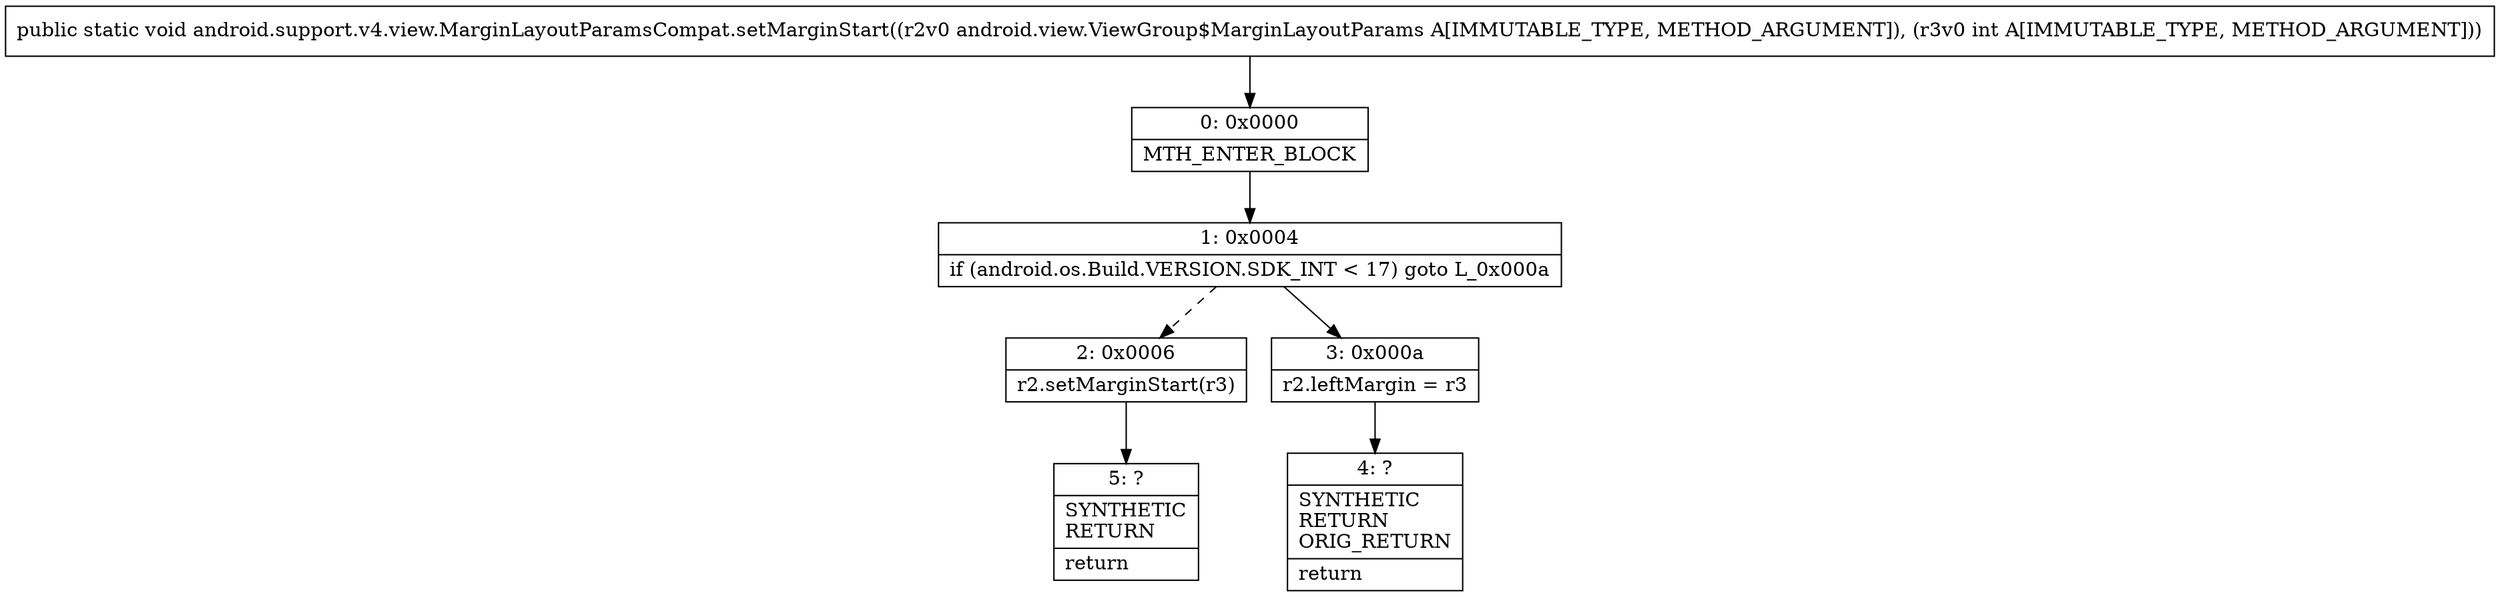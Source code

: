 digraph "CFG forandroid.support.v4.view.MarginLayoutParamsCompat.setMarginStart(Landroid\/view\/ViewGroup$MarginLayoutParams;I)V" {
Node_0 [shape=record,label="{0\:\ 0x0000|MTH_ENTER_BLOCK\l}"];
Node_1 [shape=record,label="{1\:\ 0x0004|if (android.os.Build.VERSION.SDK_INT \< 17) goto L_0x000a\l}"];
Node_2 [shape=record,label="{2\:\ 0x0006|r2.setMarginStart(r3)\l}"];
Node_3 [shape=record,label="{3\:\ 0x000a|r2.leftMargin = r3\l}"];
Node_4 [shape=record,label="{4\:\ ?|SYNTHETIC\lRETURN\lORIG_RETURN\l|return\l}"];
Node_5 [shape=record,label="{5\:\ ?|SYNTHETIC\lRETURN\l|return\l}"];
MethodNode[shape=record,label="{public static void android.support.v4.view.MarginLayoutParamsCompat.setMarginStart((r2v0 android.view.ViewGroup$MarginLayoutParams A[IMMUTABLE_TYPE, METHOD_ARGUMENT]), (r3v0 int A[IMMUTABLE_TYPE, METHOD_ARGUMENT])) }"];
MethodNode -> Node_0;
Node_0 -> Node_1;
Node_1 -> Node_2[style=dashed];
Node_1 -> Node_3;
Node_2 -> Node_5;
Node_3 -> Node_4;
}

